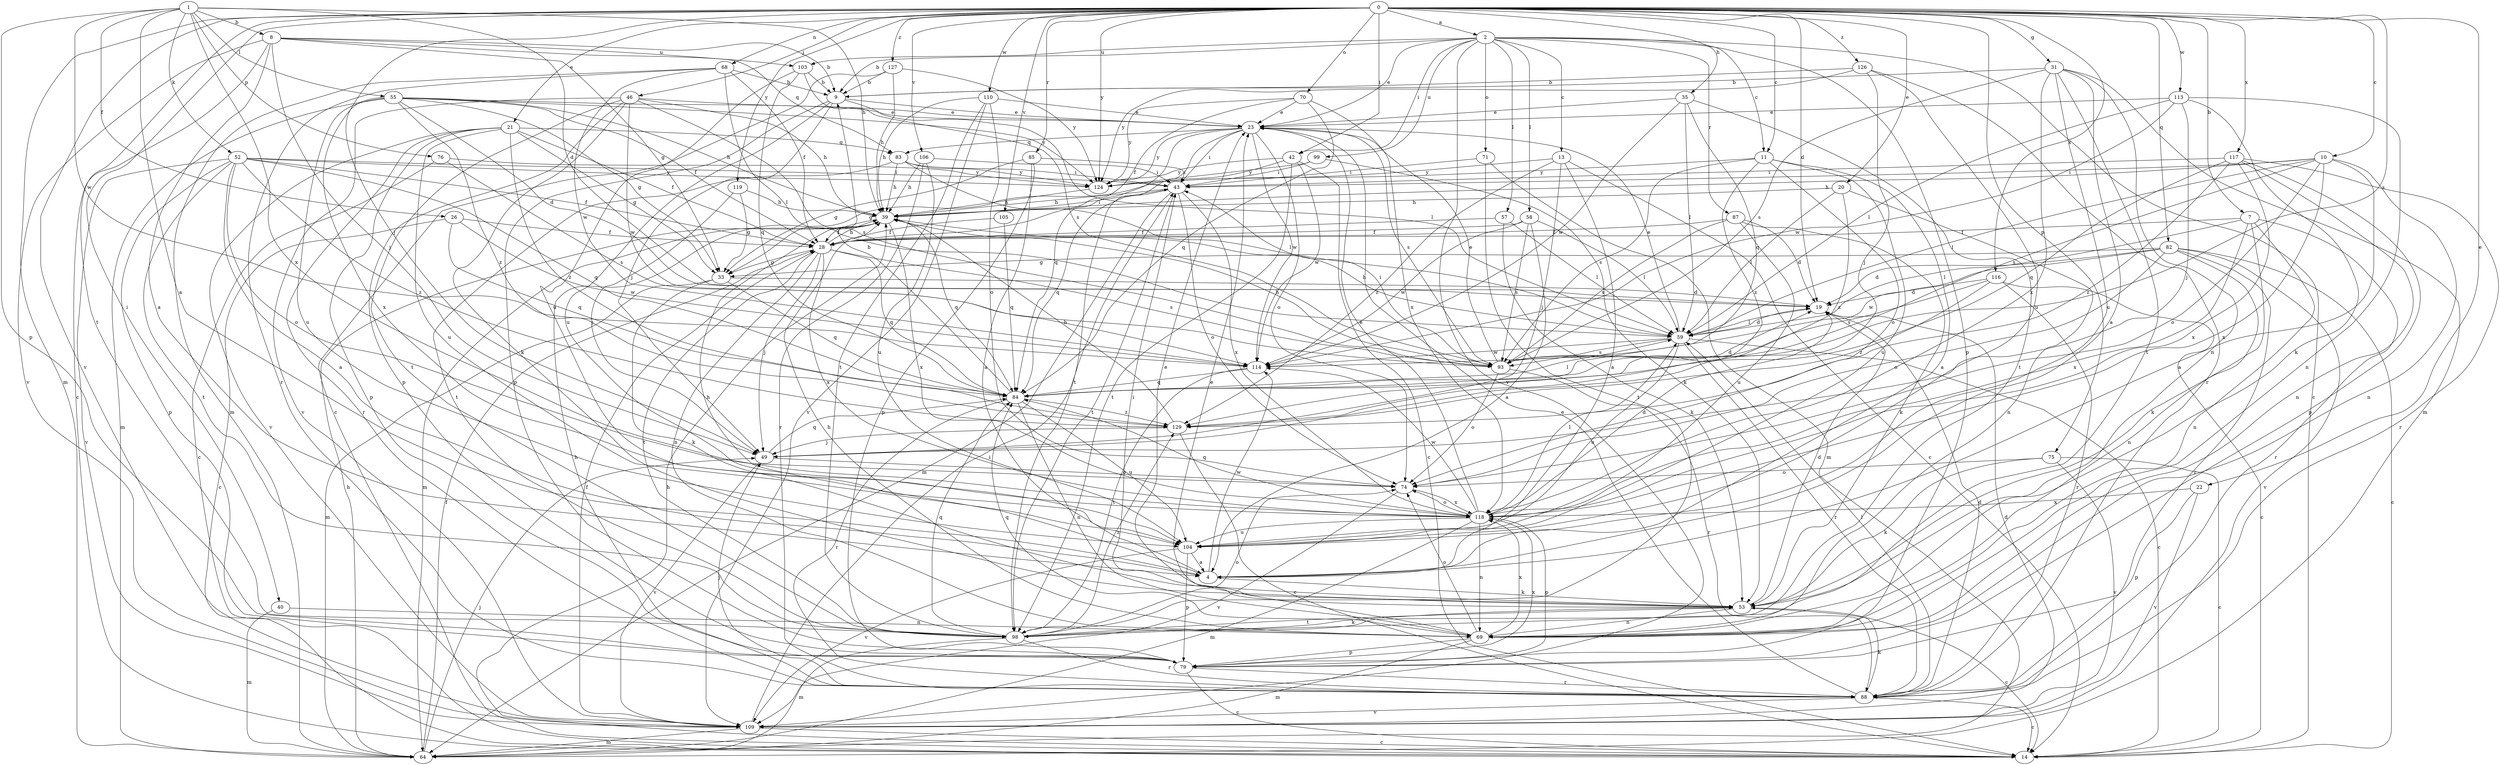 strict digraph  {
0;
1;
2;
4;
7;
8;
9;
10;
11;
13;
14;
19;
20;
21;
22;
23;
26;
28;
31;
33;
35;
39;
40;
42;
43;
46;
49;
52;
53;
55;
57;
58;
59;
64;
68;
69;
70;
71;
74;
75;
76;
79;
82;
83;
84;
85;
87;
88;
93;
98;
99;
103;
104;
105;
106;
109;
110;
113;
114;
116;
117;
118;
119;
124;
126;
127;
129;
0 -> 2  [label=a];
0 -> 7  [label=b];
0 -> 10  [label=c];
0 -> 11  [label=c];
0 -> 19  [label=d];
0 -> 20  [label=e];
0 -> 21  [label=e];
0 -> 22  [label=e];
0 -> 31  [label=g];
0 -> 35  [label=h];
0 -> 40  [label=i];
0 -> 42  [label=i];
0 -> 46  [label=j];
0 -> 49  [label=j];
0 -> 64  [label=m];
0 -> 68  [label=n];
0 -> 70  [label=o];
0 -> 75  [label=p];
0 -> 82  [label=q];
0 -> 85  [label=r];
0 -> 93  [label=s];
0 -> 98  [label=t];
0 -> 105  [label=v];
0 -> 106  [label=v];
0 -> 109  [label=v];
0 -> 110  [label=w];
0 -> 113  [label=w];
0 -> 116  [label=x];
0 -> 117  [label=x];
0 -> 119  [label=y];
0 -> 124  [label=y];
0 -> 126  [label=z];
0 -> 127  [label=z];
1 -> 4  [label=a];
1 -> 8  [label=b];
1 -> 19  [label=d];
1 -> 26  [label=f];
1 -> 39  [label=h];
1 -> 52  [label=k];
1 -> 55  [label=l];
1 -> 76  [label=p];
1 -> 79  [label=p];
1 -> 114  [label=w];
1 -> 118  [label=x];
2 -> 9  [label=b];
2 -> 11  [label=c];
2 -> 13  [label=c];
2 -> 14  [label=c];
2 -> 23  [label=e];
2 -> 42  [label=i];
2 -> 57  [label=l];
2 -> 58  [label=l];
2 -> 71  [label=o];
2 -> 79  [label=p];
2 -> 87  [label=r];
2 -> 99  [label=u];
2 -> 103  [label=u];
2 -> 109  [label=v];
4 -> 39  [label=h];
4 -> 53  [label=k];
4 -> 114  [label=w];
7 -> 28  [label=f];
7 -> 53  [label=k];
7 -> 59  [label=l];
7 -> 69  [label=n];
7 -> 88  [label=r];
7 -> 118  [label=x];
8 -> 4  [label=a];
8 -> 9  [label=b];
8 -> 14  [label=c];
8 -> 33  [label=g];
8 -> 49  [label=j];
8 -> 83  [label=q];
8 -> 103  [label=u];
8 -> 109  [label=v];
9 -> 23  [label=e];
9 -> 49  [label=j];
9 -> 59  [label=l];
9 -> 79  [label=p];
9 -> 104  [label=u];
10 -> 4  [label=a];
10 -> 39  [label=h];
10 -> 43  [label=i];
10 -> 59  [label=l];
10 -> 69  [label=n];
10 -> 74  [label=o];
10 -> 93  [label=s];
10 -> 118  [label=x];
11 -> 4  [label=a];
11 -> 74  [label=o];
11 -> 93  [label=s];
11 -> 104  [label=u];
11 -> 124  [label=y];
11 -> 129  [label=z];
13 -> 4  [label=a];
13 -> 14  [label=c];
13 -> 49  [label=j];
13 -> 124  [label=y];
13 -> 129  [label=z];
14 -> 39  [label=h];
19 -> 59  [label=l];
20 -> 39  [label=h];
20 -> 59  [label=l];
20 -> 69  [label=n];
20 -> 129  [label=z];
21 -> 28  [label=f];
21 -> 33  [label=g];
21 -> 79  [label=p];
21 -> 83  [label=q];
21 -> 88  [label=r];
21 -> 104  [label=u];
21 -> 109  [label=v];
21 -> 129  [label=z];
22 -> 79  [label=p];
22 -> 109  [label=v];
22 -> 118  [label=x];
23 -> 43  [label=i];
23 -> 74  [label=o];
23 -> 83  [label=q];
23 -> 84  [label=q];
23 -> 93  [label=s];
23 -> 98  [label=t];
23 -> 114  [label=w];
23 -> 124  [label=y];
26 -> 14  [label=c];
26 -> 28  [label=f];
26 -> 84  [label=q];
26 -> 114  [label=w];
28 -> 33  [label=g];
28 -> 39  [label=h];
28 -> 49  [label=j];
28 -> 69  [label=n];
28 -> 84  [label=q];
28 -> 93  [label=s];
28 -> 98  [label=t];
28 -> 118  [label=x];
31 -> 4  [label=a];
31 -> 9  [label=b];
31 -> 64  [label=m];
31 -> 69  [label=n];
31 -> 93  [label=s];
31 -> 98  [label=t];
31 -> 104  [label=u];
31 -> 118  [label=x];
33 -> 19  [label=d];
33 -> 53  [label=k];
33 -> 64  [label=m];
33 -> 84  [label=q];
35 -> 23  [label=e];
35 -> 59  [label=l];
35 -> 84  [label=q];
35 -> 98  [label=t];
35 -> 114  [label=w];
39 -> 28  [label=f];
39 -> 43  [label=i];
39 -> 64  [label=m];
39 -> 84  [label=q];
39 -> 118  [label=x];
40 -> 64  [label=m];
40 -> 69  [label=n];
42 -> 14  [label=c];
42 -> 33  [label=g];
42 -> 98  [label=t];
42 -> 114  [label=w];
42 -> 124  [label=y];
43 -> 39  [label=h];
43 -> 64  [label=m];
43 -> 74  [label=o];
43 -> 84  [label=q];
43 -> 98  [label=t];
43 -> 118  [label=x];
46 -> 23  [label=e];
46 -> 39  [label=h];
46 -> 53  [label=k];
46 -> 79  [label=p];
46 -> 93  [label=s];
46 -> 98  [label=t];
46 -> 109  [label=v];
46 -> 114  [label=w];
49 -> 74  [label=o];
49 -> 84  [label=q];
49 -> 109  [label=v];
52 -> 4  [label=a];
52 -> 28  [label=f];
52 -> 43  [label=i];
52 -> 74  [label=o];
52 -> 79  [label=p];
52 -> 84  [label=q];
52 -> 98  [label=t];
52 -> 109  [label=v];
52 -> 124  [label=y];
52 -> 129  [label=z];
53 -> 14  [label=c];
53 -> 19  [label=d];
53 -> 23  [label=e];
53 -> 43  [label=i];
53 -> 69  [label=n];
53 -> 98  [label=t];
55 -> 19  [label=d];
55 -> 23  [label=e];
55 -> 28  [label=f];
55 -> 33  [label=g];
55 -> 39  [label=h];
55 -> 64  [label=m];
55 -> 104  [label=u];
55 -> 118  [label=x];
55 -> 124  [label=y];
55 -> 129  [label=z];
57 -> 28  [label=f];
57 -> 53  [label=k];
57 -> 59  [label=l];
58 -> 4  [label=a];
58 -> 28  [label=f];
58 -> 59  [label=l];
58 -> 93  [label=s];
58 -> 114  [label=w];
59 -> 14  [label=c];
59 -> 19  [label=d];
59 -> 23  [label=e];
59 -> 39  [label=h];
59 -> 88  [label=r];
59 -> 93  [label=s];
59 -> 104  [label=u];
59 -> 114  [label=w];
64 -> 28  [label=f];
64 -> 39  [label=h];
64 -> 49  [label=j];
68 -> 9  [label=b];
68 -> 28  [label=f];
68 -> 59  [label=l];
68 -> 64  [label=m];
68 -> 88  [label=r];
68 -> 114  [label=w];
69 -> 23  [label=e];
69 -> 39  [label=h];
69 -> 64  [label=m];
69 -> 74  [label=o];
69 -> 79  [label=p];
69 -> 84  [label=q];
69 -> 118  [label=x];
70 -> 23  [label=e];
70 -> 28  [label=f];
70 -> 84  [label=q];
70 -> 118  [label=x];
70 -> 124  [label=y];
71 -> 43  [label=i];
71 -> 64  [label=m];
71 -> 98  [label=t];
74 -> 109  [label=v];
74 -> 118  [label=x];
75 -> 14  [label=c];
75 -> 53  [label=k];
75 -> 74  [label=o];
75 -> 109  [label=v];
76 -> 14  [label=c];
76 -> 93  [label=s];
76 -> 124  [label=y];
79 -> 14  [label=c];
79 -> 88  [label=r];
79 -> 118  [label=x];
82 -> 14  [label=c];
82 -> 19  [label=d];
82 -> 33  [label=g];
82 -> 69  [label=n];
82 -> 74  [label=o];
82 -> 88  [label=r];
82 -> 109  [label=v];
82 -> 114  [label=w];
83 -> 39  [label=h];
83 -> 43  [label=i];
83 -> 59  [label=l];
83 -> 98  [label=t];
83 -> 124  [label=y];
84 -> 9  [label=b];
84 -> 19  [label=d];
84 -> 59  [label=l];
84 -> 69  [label=n];
84 -> 88  [label=r];
84 -> 104  [label=u];
84 -> 129  [label=z];
85 -> 4  [label=a];
85 -> 33  [label=g];
85 -> 43  [label=i];
85 -> 79  [label=p];
87 -> 19  [label=d];
87 -> 28  [label=f];
87 -> 53  [label=k];
87 -> 93  [label=s];
87 -> 104  [label=u];
88 -> 14  [label=c];
88 -> 19  [label=d];
88 -> 23  [label=e];
88 -> 39  [label=h];
88 -> 49  [label=j];
88 -> 53  [label=k];
88 -> 59  [label=l];
88 -> 109  [label=v];
93 -> 23  [label=e];
93 -> 39  [label=h];
93 -> 43  [label=i];
93 -> 74  [label=o];
93 -> 88  [label=r];
98 -> 53  [label=k];
98 -> 64  [label=m];
98 -> 74  [label=o];
98 -> 84  [label=q];
98 -> 88  [label=r];
98 -> 129  [label=z];
99 -> 43  [label=i];
99 -> 53  [label=k];
99 -> 124  [label=y];
103 -> 9  [label=b];
103 -> 84  [label=q];
103 -> 93  [label=s];
103 -> 104  [label=u];
104 -> 4  [label=a];
104 -> 79  [label=p];
104 -> 109  [label=v];
105 -> 28  [label=f];
105 -> 84  [label=q];
106 -> 39  [label=h];
106 -> 43  [label=i];
106 -> 88  [label=r];
106 -> 104  [label=u];
109 -> 14  [label=c];
109 -> 19  [label=d];
109 -> 28  [label=f];
109 -> 43  [label=i];
109 -> 64  [label=m];
110 -> 23  [label=e];
110 -> 39  [label=h];
110 -> 74  [label=o];
110 -> 98  [label=t];
110 -> 109  [label=v];
113 -> 23  [label=e];
113 -> 49  [label=j];
113 -> 53  [label=k];
113 -> 59  [label=l];
113 -> 69  [label=n];
113 -> 114  [label=w];
114 -> 84  [label=q];
114 -> 98  [label=t];
116 -> 14  [label=c];
116 -> 19  [label=d];
116 -> 88  [label=r];
116 -> 93  [label=s];
116 -> 129  [label=z];
117 -> 43  [label=i];
117 -> 69  [label=n];
117 -> 79  [label=p];
117 -> 84  [label=q];
117 -> 88  [label=r];
117 -> 118  [label=x];
117 -> 129  [label=z];
118 -> 19  [label=d];
118 -> 23  [label=e];
118 -> 59  [label=l];
118 -> 64  [label=m];
118 -> 69  [label=n];
118 -> 74  [label=o];
118 -> 79  [label=p];
118 -> 84  [label=q];
118 -> 104  [label=u];
118 -> 114  [label=w];
119 -> 33  [label=g];
119 -> 39  [label=h];
119 -> 49  [label=j];
124 -> 39  [label=h];
126 -> 9  [label=b];
126 -> 49  [label=j];
126 -> 88  [label=r];
126 -> 104  [label=u];
126 -> 124  [label=y];
127 -> 9  [label=b];
127 -> 14  [label=c];
127 -> 39  [label=h];
127 -> 124  [label=y];
129 -> 14  [label=c];
129 -> 39  [label=h];
129 -> 49  [label=j];
}
